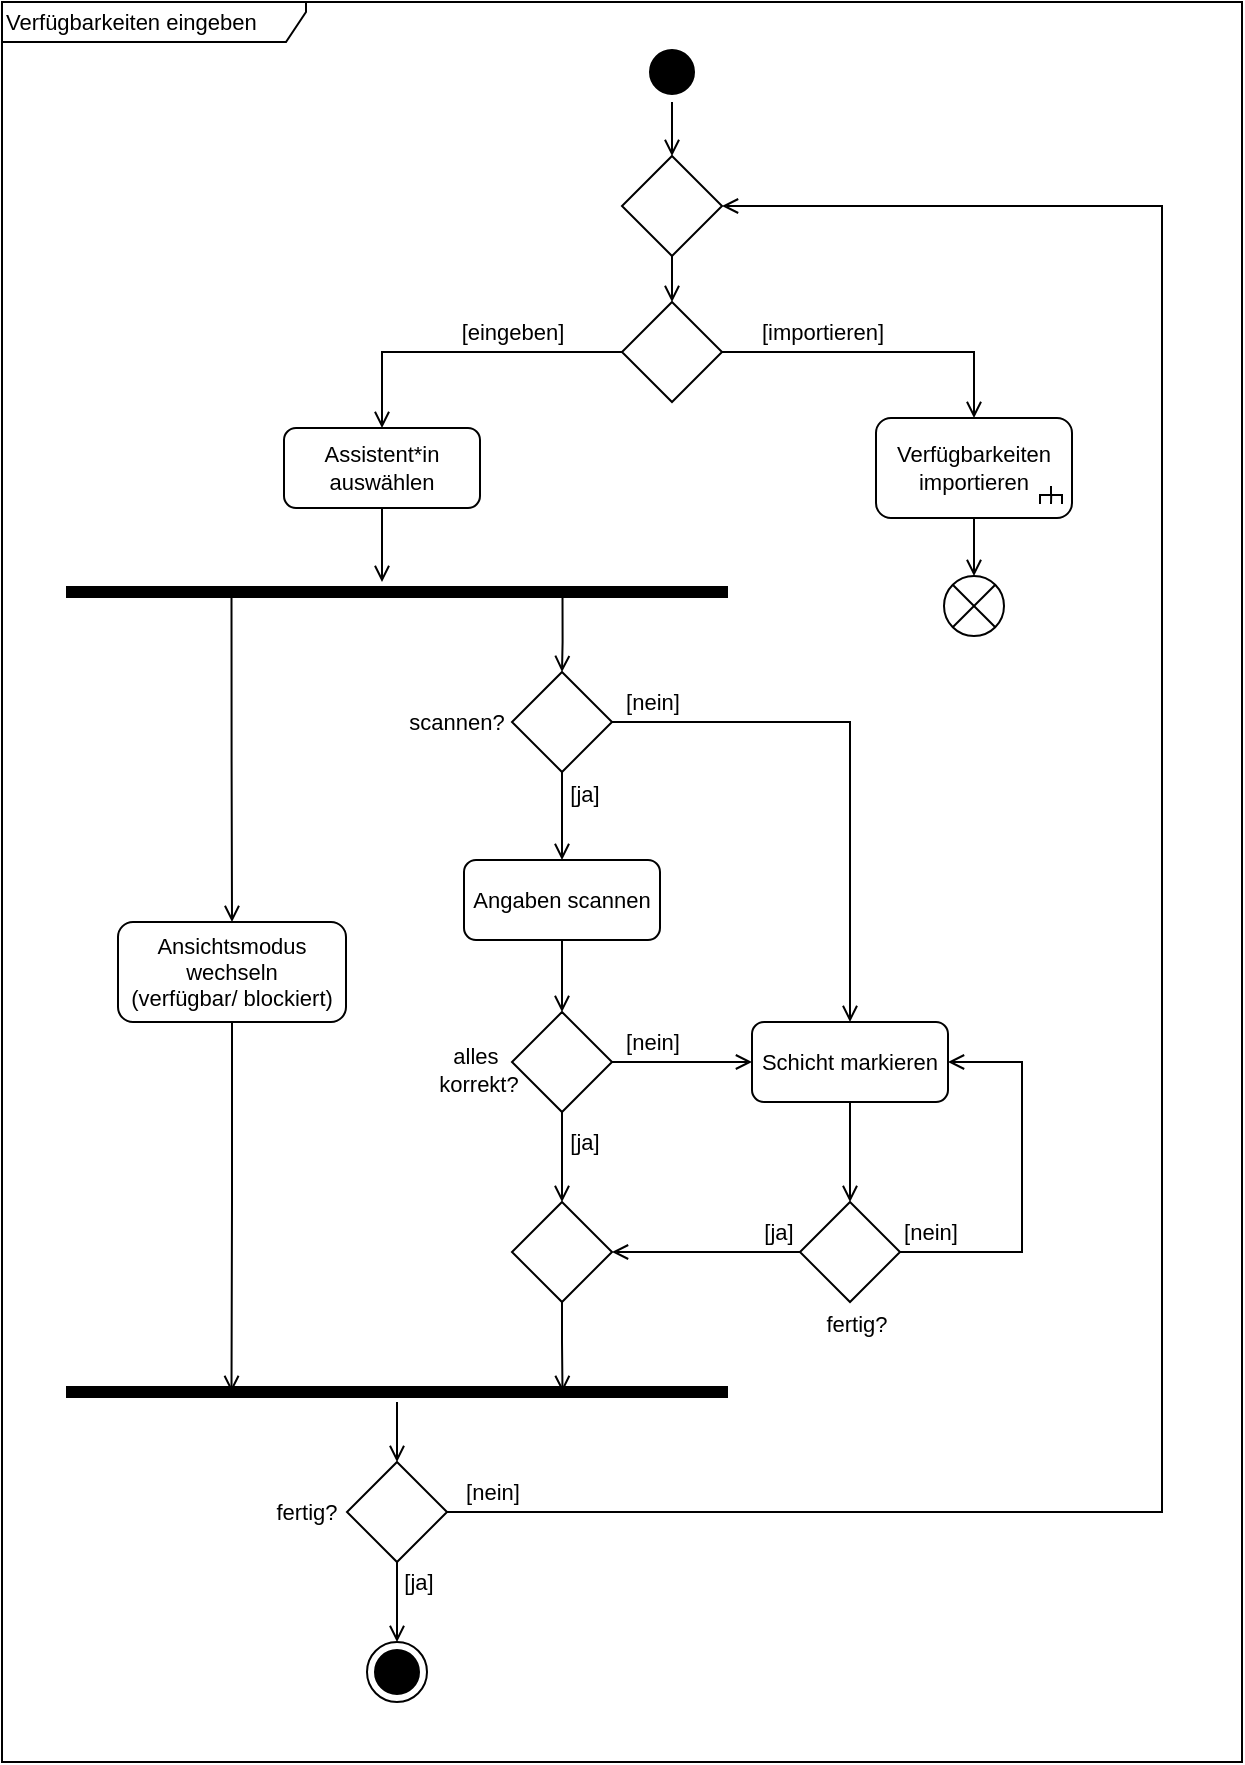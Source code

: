 <mxfile version="24.4.8" type="github">
  <diagram name="Seite-1" id="-GFHVgPNRnlnPGAY8xva">
    <mxGraphModel dx="2049" dy="1054" grid="1" gridSize="10" guides="1" tooltips="1" connect="1" arrows="1" fold="1" page="1" pageScale="1" pageWidth="827" pageHeight="1169" math="0" shadow="0">
      <root>
        <mxCell id="0" />
        <mxCell id="1" parent="0" />
        <mxCell id="cxta8XsY-fdUsd1uoNpy-38" value="alles&amp;nbsp;&lt;div&gt;korrekt?&lt;/div&gt;" style="text;html=1;align=center;verticalAlign=middle;resizable=0;points=[];autosize=1;strokeColor=none;fillColor=none;fontFamily=Helvetica;fontSize=11;fontColor=default;labelBackgroundColor=default;" vertex="1" parent="1">
          <mxGeometry x="338" y="694" width="60" height="40" as="geometry" />
        </mxCell>
        <mxCell id="cxta8XsY-fdUsd1uoNpy-70" style="edgeStyle=orthogonalEdgeStyle;rounded=0;orthogonalLoop=1;jettySize=auto;html=1;entryX=0.5;entryY=0;entryDx=0;entryDy=0;strokeColor=default;align=center;verticalAlign=middle;fontFamily=Helvetica;fontSize=11;fontColor=default;labelBackgroundColor=default;endArrow=open;endFill=0;" edge="1" parent="1" source="cxta8XsY-fdUsd1uoNpy-2" target="cxta8XsY-fdUsd1uoNpy-69">
          <mxGeometry relative="1" as="geometry" />
        </mxCell>
        <mxCell id="cxta8XsY-fdUsd1uoNpy-2" value="" style="ellipse;html=1;shape=startState;fillColor=#000000;strokeColor=#000000;" vertex="1" parent="1">
          <mxGeometry x="450" y="200" width="30" height="30" as="geometry" />
        </mxCell>
        <mxCell id="cxta8XsY-fdUsd1uoNpy-9" style="edgeStyle=orthogonalEdgeStyle;rounded=0;orthogonalLoop=1;jettySize=auto;html=1;entryX=0.5;entryY=0;entryDx=0;entryDy=0;strokeColor=default;align=center;verticalAlign=middle;fontFamily=Helvetica;fontSize=11;fontColor=default;labelBackgroundColor=default;endArrow=open;endFill=0;" edge="1" parent="1" source="cxta8XsY-fdUsd1uoNpy-3" target="cxta8XsY-fdUsd1uoNpy-14">
          <mxGeometry relative="1" as="geometry">
            <mxPoint x="325" y="430" as="targetPoint" />
          </mxGeometry>
        </mxCell>
        <mxCell id="cxta8XsY-fdUsd1uoNpy-10" style="edgeStyle=orthogonalEdgeStyle;rounded=0;orthogonalLoop=1;jettySize=auto;html=1;entryX=0.5;entryY=0;entryDx=0;entryDy=0;strokeColor=default;align=center;verticalAlign=middle;fontFamily=Helvetica;fontSize=11;fontColor=default;labelBackgroundColor=default;endArrow=open;endFill=0;" edge="1" parent="1" source="cxta8XsY-fdUsd1uoNpy-3" target="cxta8XsY-fdUsd1uoNpy-8">
          <mxGeometry relative="1" as="geometry" />
        </mxCell>
        <mxCell id="cxta8XsY-fdUsd1uoNpy-3" value="" style="rhombus;whiteSpace=wrap;html=1;" vertex="1" parent="1">
          <mxGeometry x="440" y="330" width="50" height="50" as="geometry" />
        </mxCell>
        <mxCell id="cxta8XsY-fdUsd1uoNpy-27" style="edgeStyle=orthogonalEdgeStyle;rounded=0;orthogonalLoop=1;jettySize=auto;html=1;strokeColor=default;align=center;verticalAlign=middle;fontFamily=Helvetica;fontSize=11;fontColor=default;labelBackgroundColor=default;endArrow=open;endFill=0;entryX=0.5;entryY=0;entryDx=0;entryDy=0;" edge="1" parent="1" source="cxta8XsY-fdUsd1uoNpy-8" target="cxta8XsY-fdUsd1uoNpy-50">
          <mxGeometry relative="1" as="geometry">
            <mxPoint x="642.0" y="480.0" as="targetPoint" />
          </mxGeometry>
        </mxCell>
        <mxCell id="cxta8XsY-fdUsd1uoNpy-8" value="Verfügbarkeiten importieren" style="rounded=1;whiteSpace=wrap;html=1;fontSize=11;" vertex="1" parent="1">
          <mxGeometry x="567" y="388" width="98" height="50" as="geometry" />
        </mxCell>
        <mxCell id="cxta8XsY-fdUsd1uoNpy-12" value="[eingeben]" style="text;html=1;align=center;verticalAlign=middle;resizable=0;points=[];autosize=1;strokeColor=none;fillColor=none;fontFamily=Helvetica;fontSize=11;fontColor=default;labelBackgroundColor=default;" vertex="1" parent="1">
          <mxGeometry x="350" y="330" width="70" height="30" as="geometry" />
        </mxCell>
        <mxCell id="cxta8XsY-fdUsd1uoNpy-13" value="[importieren]" style="text;html=1;align=center;verticalAlign=middle;resizable=0;points=[];autosize=1;strokeColor=none;fillColor=none;fontFamily=Helvetica;fontSize=11;fontColor=default;labelBackgroundColor=default;" vertex="1" parent="1">
          <mxGeometry x="500" y="330" width="80" height="30" as="geometry" />
        </mxCell>
        <mxCell id="cxta8XsY-fdUsd1uoNpy-14" value="Assistent*in auswählen" style="rounded=1;whiteSpace=wrap;html=1;fontFamily=Helvetica;fontSize=11;fontColor=default;labelBackgroundColor=default;" vertex="1" parent="1">
          <mxGeometry x="271" y="393" width="98" height="40" as="geometry" />
        </mxCell>
        <mxCell id="cxta8XsY-fdUsd1uoNpy-23" style="edgeStyle=orthogonalEdgeStyle;rounded=0;orthogonalLoop=1;jettySize=auto;html=1;entryX=0.5;entryY=0;entryDx=0;entryDy=0;strokeColor=default;align=center;verticalAlign=middle;fontFamily=Helvetica;fontSize=11;fontColor=default;labelBackgroundColor=default;endArrow=open;endFill=0;" edge="1" parent="1" source="cxta8XsY-fdUsd1uoNpy-20" target="cxta8XsY-fdUsd1uoNpy-22">
          <mxGeometry relative="1" as="geometry" />
        </mxCell>
        <mxCell id="cxta8XsY-fdUsd1uoNpy-25" style="edgeStyle=orthogonalEdgeStyle;rounded=0;orthogonalLoop=1;jettySize=auto;html=1;entryX=0.5;entryY=0;entryDx=0;entryDy=0;strokeColor=default;align=center;verticalAlign=middle;fontFamily=Helvetica;fontSize=11;fontColor=default;labelBackgroundColor=default;endArrow=open;endFill=0;" edge="1" parent="1" source="cxta8XsY-fdUsd1uoNpy-20" target="cxta8XsY-fdUsd1uoNpy-24">
          <mxGeometry relative="1" as="geometry" />
        </mxCell>
        <mxCell id="cxta8XsY-fdUsd1uoNpy-20" value="" style="rhombus;whiteSpace=wrap;html=1;fontFamily=Helvetica;fontSize=11;fontColor=default;labelBackgroundColor=default;" vertex="1" parent="1">
          <mxGeometry x="385" y="515" width="50" height="50" as="geometry" />
        </mxCell>
        <mxCell id="cxta8XsY-fdUsd1uoNpy-32" style="edgeStyle=orthogonalEdgeStyle;rounded=0;orthogonalLoop=1;jettySize=auto;html=1;entryX=0.5;entryY=0;entryDx=0;entryDy=0;strokeColor=default;align=center;verticalAlign=middle;fontFamily=Helvetica;fontSize=11;fontColor=default;labelBackgroundColor=default;endArrow=open;endFill=0;" edge="1" parent="1" source="cxta8XsY-fdUsd1uoNpy-22" target="cxta8XsY-fdUsd1uoNpy-31">
          <mxGeometry relative="1" as="geometry" />
        </mxCell>
        <mxCell id="cxta8XsY-fdUsd1uoNpy-22" value="Angaben scannen" style="rounded=1;whiteSpace=wrap;html=1;fontFamily=Helvetica;fontSize=11;fontColor=default;labelBackgroundColor=default;" vertex="1" parent="1">
          <mxGeometry x="361" y="609" width="98" height="40" as="geometry" />
        </mxCell>
        <mxCell id="cxta8XsY-fdUsd1uoNpy-29" style="edgeStyle=orthogonalEdgeStyle;rounded=0;orthogonalLoop=1;jettySize=auto;html=1;entryX=0.5;entryY=0;entryDx=0;entryDy=0;strokeColor=default;align=center;verticalAlign=middle;fontFamily=Helvetica;fontSize=11;fontColor=default;labelBackgroundColor=default;endArrow=open;endFill=0;" edge="1" parent="1" source="cxta8XsY-fdUsd1uoNpy-24" target="cxta8XsY-fdUsd1uoNpy-28">
          <mxGeometry relative="1" as="geometry" />
        </mxCell>
        <mxCell id="cxta8XsY-fdUsd1uoNpy-24" value="Schicht markieren" style="rounded=1;whiteSpace=wrap;html=1;fontFamily=Helvetica;fontSize=11;fontColor=default;labelBackgroundColor=default;" vertex="1" parent="1">
          <mxGeometry x="505" y="690" width="98" height="40" as="geometry" />
        </mxCell>
        <mxCell id="cxta8XsY-fdUsd1uoNpy-81" style="edgeStyle=orthogonalEdgeStyle;rounded=0;orthogonalLoop=1;jettySize=auto;html=1;entryX=1;entryY=0.5;entryDx=0;entryDy=0;strokeColor=default;align=center;verticalAlign=middle;fontFamily=Helvetica;fontSize=11;fontColor=default;labelBackgroundColor=default;endArrow=open;endFill=0;" edge="1" parent="1" source="cxta8XsY-fdUsd1uoNpy-28" target="cxta8XsY-fdUsd1uoNpy-24">
          <mxGeometry relative="1" as="geometry">
            <Array as="points">
              <mxPoint x="640" y="805" />
              <mxPoint x="640" y="710" />
            </Array>
          </mxGeometry>
        </mxCell>
        <mxCell id="cxta8XsY-fdUsd1uoNpy-82" style="edgeStyle=orthogonalEdgeStyle;rounded=0;orthogonalLoop=1;jettySize=auto;html=1;entryX=1;entryY=0.5;entryDx=0;entryDy=0;strokeColor=default;align=center;verticalAlign=middle;fontFamily=Helvetica;fontSize=11;fontColor=default;labelBackgroundColor=default;endArrow=open;endFill=0;" edge="1" parent="1" source="cxta8XsY-fdUsd1uoNpy-28" target="cxta8XsY-fdUsd1uoNpy-40">
          <mxGeometry relative="1" as="geometry" />
        </mxCell>
        <mxCell id="cxta8XsY-fdUsd1uoNpy-28" value="" style="rhombus;whiteSpace=wrap;html=1;fontFamily=Helvetica;fontSize=11;fontColor=default;labelBackgroundColor=default;" vertex="1" parent="1">
          <mxGeometry x="529" y="780" width="50" height="50" as="geometry" />
        </mxCell>
        <mxCell id="cxta8XsY-fdUsd1uoNpy-63" style="edgeStyle=orthogonalEdgeStyle;rounded=0;orthogonalLoop=1;jettySize=auto;html=1;entryX=0.5;entryY=0;entryDx=0;entryDy=0;strokeColor=default;align=center;verticalAlign=middle;fontFamily=Helvetica;fontSize=11;fontColor=default;labelBackgroundColor=default;endArrow=open;endFill=0;" edge="1" parent="1" source="cxta8XsY-fdUsd1uoNpy-31" target="cxta8XsY-fdUsd1uoNpy-40">
          <mxGeometry relative="1" as="geometry" />
        </mxCell>
        <mxCell id="cxta8XsY-fdUsd1uoNpy-80" style="edgeStyle=orthogonalEdgeStyle;rounded=0;orthogonalLoop=1;jettySize=auto;html=1;entryX=0;entryY=0.5;entryDx=0;entryDy=0;strokeColor=default;align=center;verticalAlign=middle;fontFamily=Helvetica;fontSize=11;fontColor=default;labelBackgroundColor=default;endArrow=open;endFill=0;" edge="1" parent="1" source="cxta8XsY-fdUsd1uoNpy-31" target="cxta8XsY-fdUsd1uoNpy-24">
          <mxGeometry relative="1" as="geometry" />
        </mxCell>
        <mxCell id="cxta8XsY-fdUsd1uoNpy-31" value="" style="rhombus;whiteSpace=wrap;html=1;fontFamily=Helvetica;fontSize=11;fontColor=default;labelBackgroundColor=default;" vertex="1" parent="1">
          <mxGeometry x="385" y="685" width="50" height="50" as="geometry" />
        </mxCell>
        <mxCell id="cxta8XsY-fdUsd1uoNpy-34" value="fertig?" style="text;html=1;align=center;verticalAlign=middle;resizable=0;points=[];autosize=1;strokeColor=none;fillColor=none;fontFamily=Helvetica;fontSize=11;fontColor=default;labelBackgroundColor=default;" vertex="1" parent="1">
          <mxGeometry x="532" y="826" width="50" height="30" as="geometry" />
        </mxCell>
        <mxCell id="cxta8XsY-fdUsd1uoNpy-35" value="[nein]" style="text;html=1;align=center;verticalAlign=middle;resizable=0;points=[];autosize=1;strokeColor=none;fillColor=none;fontFamily=Helvetica;fontSize=11;fontColor=default;labelBackgroundColor=default;" vertex="1" parent="1">
          <mxGeometry x="569" y="780" width="50" height="30" as="geometry" />
        </mxCell>
        <mxCell id="cxta8XsY-fdUsd1uoNpy-36" value="scannen?" style="text;html=1;align=center;verticalAlign=middle;resizable=0;points=[];autosize=1;strokeColor=none;fillColor=none;fontFamily=Helvetica;fontSize=11;fontColor=default;labelBackgroundColor=default;" vertex="1" parent="1">
          <mxGeometry x="321.5" y="525" width="70" height="30" as="geometry" />
        </mxCell>
        <mxCell id="cxta8XsY-fdUsd1uoNpy-37" value="[ja]" style="text;html=1;align=center;verticalAlign=middle;resizable=0;points=[];autosize=1;strokeColor=none;fillColor=none;fontFamily=Helvetica;fontSize=11;fontColor=default;labelBackgroundColor=default;" vertex="1" parent="1">
          <mxGeometry x="401" y="561" width="40" height="30" as="geometry" />
        </mxCell>
        <mxCell id="cxta8XsY-fdUsd1uoNpy-39" value="[nein]" style="text;html=1;align=center;verticalAlign=middle;resizable=0;points=[];autosize=1;strokeColor=none;fillColor=none;fontFamily=Helvetica;fontSize=11;fontColor=default;labelBackgroundColor=default;" vertex="1" parent="1">
          <mxGeometry x="430" y="685" width="50" height="30" as="geometry" />
        </mxCell>
        <mxCell id="cxta8XsY-fdUsd1uoNpy-40" value="" style="rhombus;whiteSpace=wrap;html=1;fontFamily=Helvetica;fontSize=11;fontColor=default;labelBackgroundColor=default;" vertex="1" parent="1">
          <mxGeometry x="385" y="780" width="50" height="50" as="geometry" />
        </mxCell>
        <mxCell id="cxta8XsY-fdUsd1uoNpy-43" value="[ja]" style="text;html=1;align=center;verticalAlign=middle;resizable=0;points=[];autosize=1;strokeColor=none;fillColor=none;fontFamily=Helvetica;fontSize=11;fontColor=default;labelBackgroundColor=default;" vertex="1" parent="1">
          <mxGeometry x="401" y="735" width="40" height="30" as="geometry" />
        </mxCell>
        <mxCell id="cxta8XsY-fdUsd1uoNpy-47" value="[ja]" style="text;html=1;align=center;verticalAlign=middle;resizable=0;points=[];autosize=1;strokeColor=none;fillColor=none;fontFamily=Helvetica;fontSize=11;fontColor=default;labelBackgroundColor=default;" vertex="1" parent="1">
          <mxGeometry x="498" y="780" width="40" height="30" as="geometry" />
        </mxCell>
        <mxCell id="cxta8XsY-fdUsd1uoNpy-48" value="[nein]" style="text;html=1;align=center;verticalAlign=middle;resizable=0;points=[];autosize=1;strokeColor=none;fillColor=none;fontFamily=Helvetica;fontSize=11;fontColor=default;labelBackgroundColor=default;" vertex="1" parent="1">
          <mxGeometry x="430" y="515" width="50" height="30" as="geometry" />
        </mxCell>
        <mxCell id="cxta8XsY-fdUsd1uoNpy-50" value="" style="shape=sumEllipse;perimeter=ellipsePerimeter;html=1;backgroundOutline=1;fontFamily=Helvetica;fontSize=11;fontColor=default;labelBackgroundColor=default;" vertex="1" parent="1">
          <mxGeometry x="601" y="467" width="30" height="30" as="geometry" />
        </mxCell>
        <mxCell id="cxta8XsY-fdUsd1uoNpy-51" value="" style="strokeWidth=1;html=1;shape=mxgraph.flowchart.annotation_2;align=left;labelPosition=right;pointerEvents=1;rotation=90;fontFamily=Helvetica;fontSize=11;fontColor=default;labelBackgroundColor=default;" vertex="1" parent="1">
          <mxGeometry x="650" y="421" width="9" height="11" as="geometry" />
        </mxCell>
        <mxCell id="cxta8XsY-fdUsd1uoNpy-52" value="" style="endArrow=none;html=1;rounded=0;entryX=0.519;entryY=0.49;entryDx=0;entryDy=0;entryPerimeter=0;exitX=1;exitY=0.5;exitDx=0;exitDy=0;exitPerimeter=0;strokeWidth=1;strokeColor=default;align=center;verticalAlign=middle;fontFamily=Helvetica;fontSize=11;fontColor=default;labelBackgroundColor=default;edgeStyle=orthogonalEdgeStyle;" edge="1" source="cxta8XsY-fdUsd1uoNpy-51" target="cxta8XsY-fdUsd1uoNpy-51" parent="1">
          <mxGeometry width="50" height="50" relative="1" as="geometry">
            <mxPoint x="62" y="524.5" as="sourcePoint" />
            <mxPoint x="125" y="554.5" as="targetPoint" />
          </mxGeometry>
        </mxCell>
        <mxCell id="cxta8XsY-fdUsd1uoNpy-59" style="edgeStyle=orthogonalEdgeStyle;rounded=0;orthogonalLoop=1;jettySize=auto;html=1;exitX=0.75;exitY=0.5;exitDx=0;exitDy=0;exitPerimeter=0;entryX=0.5;entryY=0;entryDx=0;entryDy=0;strokeColor=default;align=center;verticalAlign=middle;fontFamily=Helvetica;fontSize=11;fontColor=default;labelBackgroundColor=default;endArrow=open;endFill=0;" edge="1" parent="1" source="cxta8XsY-fdUsd1uoNpy-58" target="cxta8XsY-fdUsd1uoNpy-20">
          <mxGeometry relative="1" as="geometry" />
        </mxCell>
        <mxCell id="cxta8XsY-fdUsd1uoNpy-61" style="edgeStyle=orthogonalEdgeStyle;rounded=0;orthogonalLoop=1;jettySize=auto;html=1;exitX=0.25;exitY=0.5;exitDx=0;exitDy=0;exitPerimeter=0;strokeColor=default;align=center;verticalAlign=middle;fontFamily=Helvetica;fontSize=11;fontColor=default;labelBackgroundColor=default;endArrow=open;endFill=0;" edge="1" parent="1" source="cxta8XsY-fdUsd1uoNpy-58" target="cxta8XsY-fdUsd1uoNpy-60">
          <mxGeometry relative="1" as="geometry" />
        </mxCell>
        <mxCell id="cxta8XsY-fdUsd1uoNpy-58" value="" style="shape=line;html=1;strokeWidth=6;strokeColor=#000000;fillColor=#000000;fontFamily=Helvetica;fontSize=11;fontColor=default;labelBackgroundColor=default;" vertex="1" parent="1">
          <mxGeometry x="162" y="470" width="331" height="10" as="geometry" />
        </mxCell>
        <mxCell id="cxta8XsY-fdUsd1uoNpy-60" value="Ansichtsmodus wechseln&lt;div&gt;(verfügbar/ blockiert)&lt;/div&gt;" style="rounded=1;whiteSpace=wrap;html=1;fontFamily=Helvetica;fontSize=11;fontColor=default;labelBackgroundColor=default;" vertex="1" parent="1">
          <mxGeometry x="188" y="640" width="114" height="50" as="geometry" />
        </mxCell>
        <mxCell id="cxta8XsY-fdUsd1uoNpy-62" style="edgeStyle=orthogonalEdgeStyle;rounded=0;orthogonalLoop=1;jettySize=auto;html=1;strokeColor=default;align=center;verticalAlign=middle;fontFamily=Helvetica;fontSize=11;fontColor=default;labelBackgroundColor=default;endArrow=open;endFill=0;" edge="1" parent="1" source="cxta8XsY-fdUsd1uoNpy-14">
          <mxGeometry relative="1" as="geometry">
            <mxPoint x="320" y="470" as="targetPoint" />
          </mxGeometry>
        </mxCell>
        <mxCell id="cxta8XsY-fdUsd1uoNpy-68" style="edgeStyle=orthogonalEdgeStyle;rounded=0;orthogonalLoop=1;jettySize=auto;html=1;entryX=0.5;entryY=0;entryDx=0;entryDy=0;strokeColor=default;align=center;verticalAlign=middle;fontFamily=Helvetica;fontSize=11;fontColor=default;labelBackgroundColor=default;endArrow=open;endFill=0;" edge="1" parent="1" source="cxta8XsY-fdUsd1uoNpy-64" target="cxta8XsY-fdUsd1uoNpy-67">
          <mxGeometry relative="1" as="geometry" />
        </mxCell>
        <mxCell id="cxta8XsY-fdUsd1uoNpy-64" value="" style="shape=line;html=1;strokeWidth=6;strokeColor=#000000;fillColor=#000000;fontFamily=Helvetica;fontSize=11;fontColor=default;labelBackgroundColor=default;" vertex="1" parent="1">
          <mxGeometry x="162" y="870" width="331" height="10" as="geometry" />
        </mxCell>
        <mxCell id="cxta8XsY-fdUsd1uoNpy-65" style="edgeStyle=orthogonalEdgeStyle;rounded=0;orthogonalLoop=1;jettySize=auto;html=1;entryX=0.75;entryY=0.5;entryDx=0;entryDy=0;entryPerimeter=0;strokeColor=default;align=center;verticalAlign=middle;fontFamily=Helvetica;fontSize=11;fontColor=default;labelBackgroundColor=default;endArrow=open;endFill=0;" edge="1" parent="1" source="cxta8XsY-fdUsd1uoNpy-40" target="cxta8XsY-fdUsd1uoNpy-64">
          <mxGeometry relative="1" as="geometry" />
        </mxCell>
        <mxCell id="cxta8XsY-fdUsd1uoNpy-66" style="edgeStyle=orthogonalEdgeStyle;rounded=0;orthogonalLoop=1;jettySize=auto;html=1;entryX=0.25;entryY=0.5;entryDx=0;entryDy=0;entryPerimeter=0;strokeColor=default;align=center;verticalAlign=middle;fontFamily=Helvetica;fontSize=11;fontColor=default;labelBackgroundColor=default;endArrow=open;endFill=0;" edge="1" parent="1" source="cxta8XsY-fdUsd1uoNpy-60" target="cxta8XsY-fdUsd1uoNpy-64">
          <mxGeometry relative="1" as="geometry" />
        </mxCell>
        <mxCell id="cxta8XsY-fdUsd1uoNpy-72" style="edgeStyle=orthogonalEdgeStyle;rounded=0;orthogonalLoop=1;jettySize=auto;html=1;entryX=1;entryY=0.5;entryDx=0;entryDy=0;strokeColor=default;align=center;verticalAlign=middle;fontFamily=Helvetica;fontSize=11;fontColor=default;labelBackgroundColor=default;endArrow=open;endFill=0;" edge="1" parent="1" source="cxta8XsY-fdUsd1uoNpy-67" target="cxta8XsY-fdUsd1uoNpy-69">
          <mxGeometry relative="1" as="geometry">
            <Array as="points">
              <mxPoint x="710" y="935" />
              <mxPoint x="710" y="282" />
            </Array>
          </mxGeometry>
        </mxCell>
        <mxCell id="cxta8XsY-fdUsd1uoNpy-74" style="edgeStyle=orthogonalEdgeStyle;rounded=0;orthogonalLoop=1;jettySize=auto;html=1;entryX=0.5;entryY=0;entryDx=0;entryDy=0;strokeColor=default;align=center;verticalAlign=middle;fontFamily=Helvetica;fontSize=11;fontColor=default;labelBackgroundColor=default;endArrow=open;endFill=0;" edge="1" parent="1" source="cxta8XsY-fdUsd1uoNpy-67" target="cxta8XsY-fdUsd1uoNpy-73">
          <mxGeometry relative="1" as="geometry" />
        </mxCell>
        <mxCell id="cxta8XsY-fdUsd1uoNpy-67" value="" style="rhombus;whiteSpace=wrap;html=1;fontFamily=Helvetica;fontSize=11;fontColor=default;labelBackgroundColor=default;" vertex="1" parent="1">
          <mxGeometry x="302.5" y="910" width="50" height="50" as="geometry" />
        </mxCell>
        <mxCell id="cxta8XsY-fdUsd1uoNpy-71" style="edgeStyle=orthogonalEdgeStyle;rounded=0;orthogonalLoop=1;jettySize=auto;html=1;entryX=0.5;entryY=0;entryDx=0;entryDy=0;strokeColor=default;align=center;verticalAlign=middle;fontFamily=Helvetica;fontSize=11;fontColor=default;labelBackgroundColor=default;endArrow=open;endFill=0;" edge="1" parent="1" source="cxta8XsY-fdUsd1uoNpy-69" target="cxta8XsY-fdUsd1uoNpy-3">
          <mxGeometry relative="1" as="geometry" />
        </mxCell>
        <mxCell id="cxta8XsY-fdUsd1uoNpy-69" value="" style="rhombus;whiteSpace=wrap;html=1;fontFamily=Helvetica;fontSize=11;fontColor=default;labelBackgroundColor=default;" vertex="1" parent="1">
          <mxGeometry x="440" y="257" width="50" height="50" as="geometry" />
        </mxCell>
        <mxCell id="cxta8XsY-fdUsd1uoNpy-73" value="" style="ellipse;html=1;shape=endState;fillColor=#000000;strokeColor=#000000;fontFamily=Helvetica;fontSize=11;fontColor=default;labelBackgroundColor=default;" vertex="1" parent="1">
          <mxGeometry x="312.5" y="1000" width="30" height="30" as="geometry" />
        </mxCell>
        <mxCell id="cxta8XsY-fdUsd1uoNpy-76" value="Verfügbarkeiten eingeben" style="shape=umlFrame;whiteSpace=wrap;html=1;pointerEvents=0;fontFamily=Helvetica;fontSize=11;fontColor=default;labelBackgroundColor=default;width=152;height=20;align=left;" vertex="1" parent="1">
          <mxGeometry x="130" y="180" width="620" height="880" as="geometry" />
        </mxCell>
        <mxCell id="cxta8XsY-fdUsd1uoNpy-77" value="[nein]" style="text;html=1;align=center;verticalAlign=middle;resizable=0;points=[];autosize=1;strokeColor=none;fillColor=none;fontFamily=Helvetica;fontSize=11;fontColor=default;labelBackgroundColor=default;" vertex="1" parent="1">
          <mxGeometry x="350" y="910" width="50" height="30" as="geometry" />
        </mxCell>
        <mxCell id="cxta8XsY-fdUsd1uoNpy-78" value="[ja]" style="text;html=1;align=center;verticalAlign=middle;resizable=0;points=[];autosize=1;strokeColor=none;fillColor=none;fontFamily=Helvetica;fontSize=11;fontColor=default;labelBackgroundColor=default;" vertex="1" parent="1">
          <mxGeometry x="317.5" y="955" width="40" height="30" as="geometry" />
        </mxCell>
        <mxCell id="cxta8XsY-fdUsd1uoNpy-79" value="fertig?" style="text;html=1;align=center;verticalAlign=middle;resizable=0;points=[];autosize=1;strokeColor=none;fillColor=none;fontFamily=Helvetica;fontSize=11;fontColor=default;labelBackgroundColor=default;" vertex="1" parent="1">
          <mxGeometry x="256.5" y="920" width="50" height="30" as="geometry" />
        </mxCell>
      </root>
    </mxGraphModel>
  </diagram>
</mxfile>
